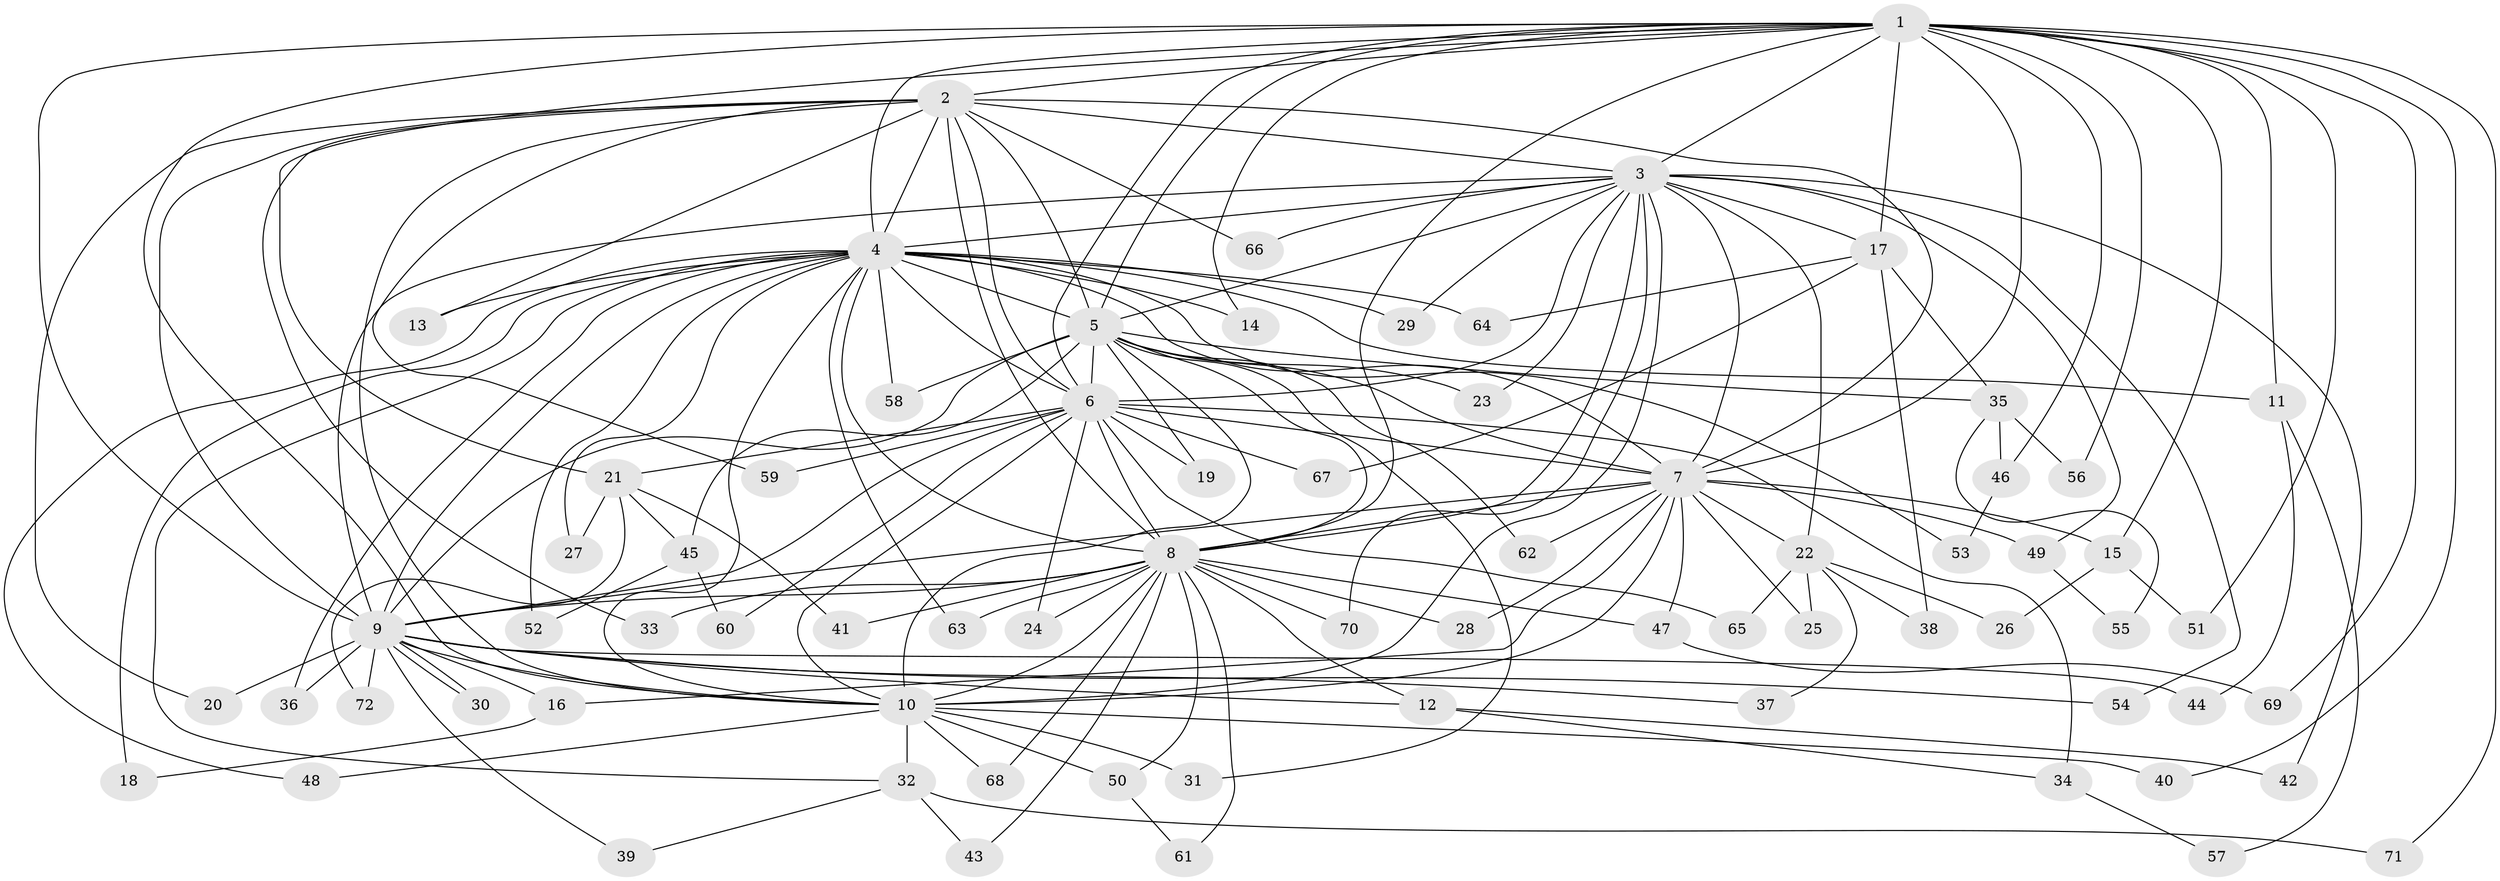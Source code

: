 // Generated by graph-tools (version 1.1) at 2025/49/03/09/25 03:49:30]
// undirected, 72 vertices, 169 edges
graph export_dot {
graph [start="1"]
  node [color=gray90,style=filled];
  1;
  2;
  3;
  4;
  5;
  6;
  7;
  8;
  9;
  10;
  11;
  12;
  13;
  14;
  15;
  16;
  17;
  18;
  19;
  20;
  21;
  22;
  23;
  24;
  25;
  26;
  27;
  28;
  29;
  30;
  31;
  32;
  33;
  34;
  35;
  36;
  37;
  38;
  39;
  40;
  41;
  42;
  43;
  44;
  45;
  46;
  47;
  48;
  49;
  50;
  51;
  52;
  53;
  54;
  55;
  56;
  57;
  58;
  59;
  60;
  61;
  62;
  63;
  64;
  65;
  66;
  67;
  68;
  69;
  70;
  71;
  72;
  1 -- 2;
  1 -- 3;
  1 -- 4;
  1 -- 5;
  1 -- 6;
  1 -- 7;
  1 -- 8;
  1 -- 9;
  1 -- 10;
  1 -- 11;
  1 -- 14;
  1 -- 15;
  1 -- 17;
  1 -- 21;
  1 -- 40;
  1 -- 46;
  1 -- 51;
  1 -- 56;
  1 -- 69;
  1 -- 71;
  2 -- 3;
  2 -- 4;
  2 -- 5;
  2 -- 6;
  2 -- 7;
  2 -- 8;
  2 -- 9;
  2 -- 10;
  2 -- 13;
  2 -- 20;
  2 -- 33;
  2 -- 59;
  2 -- 66;
  3 -- 4;
  3 -- 5;
  3 -- 6;
  3 -- 7;
  3 -- 8;
  3 -- 9;
  3 -- 10;
  3 -- 17;
  3 -- 22;
  3 -- 23;
  3 -- 29;
  3 -- 42;
  3 -- 49;
  3 -- 54;
  3 -- 66;
  3 -- 70;
  4 -- 5;
  4 -- 6;
  4 -- 7;
  4 -- 8;
  4 -- 9;
  4 -- 10;
  4 -- 11;
  4 -- 13;
  4 -- 14;
  4 -- 18;
  4 -- 27;
  4 -- 29;
  4 -- 32;
  4 -- 36;
  4 -- 48;
  4 -- 52;
  4 -- 53;
  4 -- 58;
  4 -- 63;
  4 -- 64;
  5 -- 6;
  5 -- 7;
  5 -- 8;
  5 -- 9;
  5 -- 10;
  5 -- 19;
  5 -- 23;
  5 -- 31;
  5 -- 35;
  5 -- 45;
  5 -- 58;
  5 -- 62;
  6 -- 7;
  6 -- 8;
  6 -- 9;
  6 -- 10;
  6 -- 19;
  6 -- 21;
  6 -- 24;
  6 -- 34;
  6 -- 59;
  6 -- 60;
  6 -- 65;
  6 -- 67;
  7 -- 8;
  7 -- 9;
  7 -- 10;
  7 -- 15;
  7 -- 16;
  7 -- 22;
  7 -- 25;
  7 -- 28;
  7 -- 47;
  7 -- 49;
  7 -- 62;
  8 -- 9;
  8 -- 10;
  8 -- 12;
  8 -- 24;
  8 -- 28;
  8 -- 33;
  8 -- 41;
  8 -- 43;
  8 -- 47;
  8 -- 50;
  8 -- 61;
  8 -- 63;
  8 -- 68;
  8 -- 70;
  9 -- 10;
  9 -- 12;
  9 -- 16;
  9 -- 20;
  9 -- 30;
  9 -- 30;
  9 -- 36;
  9 -- 37;
  9 -- 39;
  9 -- 44;
  9 -- 54;
  9 -- 72;
  10 -- 31;
  10 -- 32;
  10 -- 40;
  10 -- 48;
  10 -- 50;
  10 -- 68;
  11 -- 44;
  11 -- 57;
  12 -- 34;
  12 -- 42;
  15 -- 26;
  15 -- 51;
  16 -- 18;
  17 -- 35;
  17 -- 38;
  17 -- 64;
  17 -- 67;
  21 -- 27;
  21 -- 41;
  21 -- 45;
  21 -- 72;
  22 -- 25;
  22 -- 26;
  22 -- 37;
  22 -- 38;
  22 -- 65;
  32 -- 39;
  32 -- 43;
  32 -- 71;
  34 -- 57;
  35 -- 46;
  35 -- 55;
  35 -- 56;
  45 -- 52;
  45 -- 60;
  46 -- 53;
  47 -- 69;
  49 -- 55;
  50 -- 61;
}
